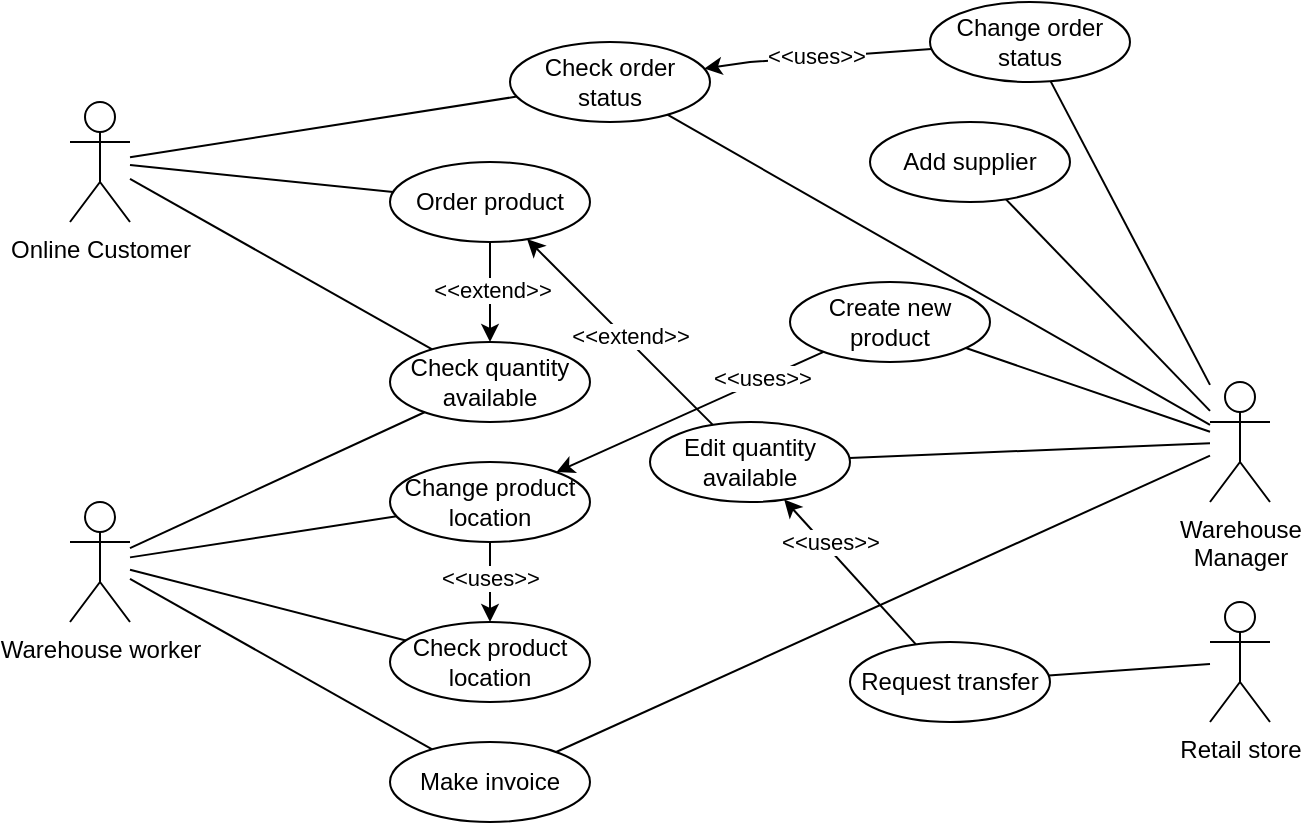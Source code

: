 <mxfile version="22.0.4" type="github">
  <diagram name="Page-1" id="K_CoQmZYbNx7r4Z0t0aO">
    <mxGraphModel dx="1024" dy="541" grid="1" gridSize="10" guides="1" tooltips="1" connect="1" arrows="1" fold="1" page="1" pageScale="1" pageWidth="850" pageHeight="1100" math="0" shadow="0">
      <root>
        <mxCell id="0" />
        <mxCell id="1" parent="0" />
        <mxCell id="8liYPduc2uAs6tRsskWf-4" value="Online Customer" style="shape=umlActor;verticalLabelPosition=bottom;verticalAlign=top;html=1;outlineConnect=0;" parent="1" vertex="1">
          <mxGeometry x="120" y="110" width="30" height="60" as="geometry" />
        </mxCell>
        <mxCell id="8liYPduc2uAs6tRsskWf-8" value="Order product" style="ellipse;whiteSpace=wrap;html=1;align=center;" parent="1" vertex="1">
          <mxGeometry x="280" y="140" width="100" height="40" as="geometry" />
        </mxCell>
        <mxCell id="8liYPduc2uAs6tRsskWf-9" value="Check quantity available" style="ellipse;whiteSpace=wrap;html=1;align=center;" parent="1" vertex="1">
          <mxGeometry x="280" y="230" width="100" height="40" as="geometry" />
        </mxCell>
        <mxCell id="8liYPduc2uAs6tRsskWf-11" value="" style="endArrow=classic;html=1;rounded=0;" parent="1" source="8liYPduc2uAs6tRsskWf-8" target="8liYPduc2uAs6tRsskWf-9" edge="1">
          <mxGeometry width="50" height="50" relative="1" as="geometry">
            <mxPoint x="290" y="260" as="sourcePoint" />
            <mxPoint x="340" y="210" as="targetPoint" />
          </mxGeometry>
        </mxCell>
        <mxCell id="8liYPduc2uAs6tRsskWf-12" value="&amp;lt;&amp;lt;extend&amp;gt;&amp;gt;" style="edgeLabel;html=1;align=center;verticalAlign=middle;resizable=0;points=[];" parent="8liYPduc2uAs6tRsskWf-11" vertex="1" connectable="0">
          <mxGeometry x="-0.048" y="1" relative="1" as="geometry">
            <mxPoint as="offset" />
          </mxGeometry>
        </mxCell>
        <mxCell id="8liYPduc2uAs6tRsskWf-14" value="" style="endArrow=none;html=1;rounded=0;" parent="1" source="8liYPduc2uAs6tRsskWf-4" target="8liYPduc2uAs6tRsskWf-8" edge="1">
          <mxGeometry width="50" height="50" relative="1" as="geometry">
            <mxPoint x="290" y="200" as="sourcePoint" />
            <mxPoint x="340" y="150" as="targetPoint" />
          </mxGeometry>
        </mxCell>
        <mxCell id="8liYPduc2uAs6tRsskWf-15" value="" style="endArrow=none;html=1;rounded=0;" parent="1" source="8liYPduc2uAs6tRsskWf-4" target="8liYPduc2uAs6tRsskWf-9" edge="1">
          <mxGeometry width="50" height="50" relative="1" as="geometry">
            <mxPoint x="290" y="200" as="sourcePoint" />
            <mxPoint x="340" y="150" as="targetPoint" />
          </mxGeometry>
        </mxCell>
        <mxCell id="8liYPduc2uAs6tRsskWf-16" value="Edit quantity available" style="ellipse;whiteSpace=wrap;html=1;align=center;" parent="1" vertex="1">
          <mxGeometry x="410" y="270" width="100" height="40" as="geometry" />
        </mxCell>
        <mxCell id="8liYPduc2uAs6tRsskWf-20" value="Warehouse worker" style="shape=umlActor;verticalLabelPosition=bottom;verticalAlign=top;html=1;outlineConnect=0;" parent="1" vertex="1">
          <mxGeometry x="120" y="310" width="30" height="60" as="geometry" />
        </mxCell>
        <mxCell id="8liYPduc2uAs6tRsskWf-21" value="" style="endArrow=none;html=1;rounded=0;" parent="1" source="8liYPduc2uAs6tRsskWf-20" target="8liYPduc2uAs6tRsskWf-9" edge="1">
          <mxGeometry width="50" height="50" relative="1" as="geometry">
            <mxPoint x="290" y="290" as="sourcePoint" />
            <mxPoint x="340" y="240" as="targetPoint" />
          </mxGeometry>
        </mxCell>
        <mxCell id="8liYPduc2uAs6tRsskWf-22" value="" style="endArrow=none;html=1;rounded=0;" parent="1" source="8liYPduc2uAs6tRsskWf-20" target="8liYPduc2uAs6tRsskWf-32" edge="1">
          <mxGeometry width="50" height="50" relative="1" as="geometry">
            <mxPoint x="290" y="290" as="sourcePoint" />
            <mxPoint x="340" y="240" as="targetPoint" />
          </mxGeometry>
        </mxCell>
        <mxCell id="8liYPduc2uAs6tRsskWf-23" value="Check product location" style="ellipse;whiteSpace=wrap;html=1;align=center;" parent="1" vertex="1">
          <mxGeometry x="280" y="370" width="100" height="40" as="geometry" />
        </mxCell>
        <mxCell id="8liYPduc2uAs6tRsskWf-24" value="" style="endArrow=none;html=1;rounded=0;" parent="1" source="8liYPduc2uAs6tRsskWf-20" target="8liYPduc2uAs6tRsskWf-23" edge="1">
          <mxGeometry width="50" height="50" relative="1" as="geometry">
            <mxPoint x="290" y="290" as="sourcePoint" />
            <mxPoint x="340" y="240" as="targetPoint" />
          </mxGeometry>
        </mxCell>
        <mxCell id="8liYPduc2uAs6tRsskWf-25" value="" style="endArrow=none;html=1;rounded=0;" parent="1" source="8liYPduc2uAs6tRsskWf-20" target="8liYPduc2uAs6tRsskWf-26" edge="1">
          <mxGeometry width="50" height="50" relative="1" as="geometry">
            <mxPoint x="290" y="290" as="sourcePoint" />
            <mxPoint x="340" y="240" as="targetPoint" />
          </mxGeometry>
        </mxCell>
        <mxCell id="8liYPduc2uAs6tRsskWf-26" value="Change product location" style="ellipse;whiteSpace=wrap;html=1;align=center;" parent="1" vertex="1">
          <mxGeometry x="280" y="290" width="100" height="40" as="geometry" />
        </mxCell>
        <mxCell id="8liYPduc2uAs6tRsskWf-27" value="" style="endArrow=classic;html=1;rounded=0;exitX=0.5;exitY=1;exitDx=0;exitDy=0;" parent="1" source="8liYPduc2uAs6tRsskWf-26" target="8liYPduc2uAs6tRsskWf-23" edge="1">
          <mxGeometry width="50" height="50" relative="1" as="geometry">
            <mxPoint x="290" y="330" as="sourcePoint" />
            <mxPoint x="340" y="280" as="targetPoint" />
          </mxGeometry>
        </mxCell>
        <mxCell id="8liYPduc2uAs6tRsskWf-28" value="&amp;lt;&amp;lt;uses&amp;gt;&amp;gt;" style="edgeLabel;html=1;align=center;verticalAlign=middle;resizable=0;points=[];" parent="8liYPduc2uAs6tRsskWf-27" vertex="1" connectable="0">
          <mxGeometry x="-0.126" relative="1" as="geometry">
            <mxPoint as="offset" />
          </mxGeometry>
        </mxCell>
        <mxCell id="8liYPduc2uAs6tRsskWf-29" value="Check order status" style="ellipse;whiteSpace=wrap;html=1;align=center;" parent="1" vertex="1">
          <mxGeometry x="340" y="80" width="100" height="40" as="geometry" />
        </mxCell>
        <mxCell id="8liYPduc2uAs6tRsskWf-30" value="" style="endArrow=none;html=1;rounded=0;" parent="1" source="8liYPduc2uAs6tRsskWf-29" target="8liYPduc2uAs6tRsskWf-4" edge="1">
          <mxGeometry width="50" height="50" relative="1" as="geometry">
            <mxPoint x="290" y="290" as="sourcePoint" />
            <mxPoint x="340" y="240" as="targetPoint" />
          </mxGeometry>
        </mxCell>
        <mxCell id="8liYPduc2uAs6tRsskWf-31" value="" style="endArrow=none;html=1;rounded=0;" parent="1" source="8liYPduc2uAs6tRsskWf-29" target="8liYPduc2uAs6tRsskWf-33" edge="1">
          <mxGeometry width="50" height="50" relative="1" as="geometry">
            <mxPoint x="290" y="290" as="sourcePoint" />
            <mxPoint x="490" y="150" as="targetPoint" />
          </mxGeometry>
        </mxCell>
        <mxCell id="8liYPduc2uAs6tRsskWf-32" value="Make invoice" style="ellipse;whiteSpace=wrap;html=1;align=center;" parent="1" vertex="1">
          <mxGeometry x="280" y="430" width="100" height="40" as="geometry" />
        </mxCell>
        <mxCell id="8liYPduc2uAs6tRsskWf-33" value="Warehouse&lt;br&gt;Manager" style="shape=umlActor;verticalLabelPosition=bottom;verticalAlign=top;html=1;outlineConnect=0;" parent="1" vertex="1">
          <mxGeometry x="690" y="250" width="30" height="60" as="geometry" />
        </mxCell>
        <mxCell id="8liYPduc2uAs6tRsskWf-34" value="" style="endArrow=none;html=1;rounded=0;" parent="1" source="8liYPduc2uAs6tRsskWf-32" target="8liYPduc2uAs6tRsskWf-33" edge="1">
          <mxGeometry width="50" height="50" relative="1" as="geometry">
            <mxPoint x="290" y="390" as="sourcePoint" />
            <mxPoint x="340" y="340" as="targetPoint" />
          </mxGeometry>
        </mxCell>
        <mxCell id="8liYPduc2uAs6tRsskWf-35" value="" style="endArrow=none;html=1;rounded=0;" parent="1" source="8liYPduc2uAs6tRsskWf-33" target="8liYPduc2uAs6tRsskWf-16" edge="1">
          <mxGeometry width="50" height="50" relative="1" as="geometry">
            <mxPoint x="380" y="380" as="sourcePoint" />
            <mxPoint x="607.269" y="246.52" as="targetPoint" />
          </mxGeometry>
        </mxCell>
        <mxCell id="8liYPduc2uAs6tRsskWf-36" value="Change order status" style="ellipse;whiteSpace=wrap;html=1;align=center;" parent="1" vertex="1">
          <mxGeometry x="550" y="60" width="100" height="40" as="geometry" />
        </mxCell>
        <mxCell id="8liYPduc2uAs6tRsskWf-37" value="" style="endArrow=classic;html=1;rounded=0;startArrow=none;startFill=0;endFill=1;" parent="1" source="8liYPduc2uAs6tRsskWf-36" target="8liYPduc2uAs6tRsskWf-29" edge="1">
          <mxGeometry width="50" height="50" relative="1" as="geometry">
            <mxPoint x="420" y="115" as="sourcePoint" />
            <mxPoint x="470" y="65" as="targetPoint" />
            <Array as="points">
              <mxPoint x="460" y="90" />
            </Array>
          </mxGeometry>
        </mxCell>
        <mxCell id="8liYPduc2uAs6tRsskWf-38" value="&amp;lt;&amp;lt;uses&amp;gt;&amp;gt;" style="edgeLabel;html=1;align=center;verticalAlign=middle;resizable=0;points=[];" parent="8liYPduc2uAs6tRsskWf-37" vertex="1" connectable="0">
          <mxGeometry x="0.024" y="-1" relative="1" as="geometry">
            <mxPoint as="offset" />
          </mxGeometry>
        </mxCell>
        <mxCell id="8liYPduc2uAs6tRsskWf-39" value="" style="endArrow=none;html=1;rounded=0;" parent="1" source="8liYPduc2uAs6tRsskWf-33" target="8liYPduc2uAs6tRsskWf-36" edge="1">
          <mxGeometry width="50" height="50" relative="1" as="geometry">
            <mxPoint x="380" y="220" as="sourcePoint" />
            <mxPoint x="430" y="170" as="targetPoint" />
          </mxGeometry>
        </mxCell>
        <mxCell id="8liYPduc2uAs6tRsskWf-42" value="Retail store" style="shape=umlActor;verticalLabelPosition=bottom;verticalAlign=top;html=1;outlineConnect=0;" parent="1" vertex="1">
          <mxGeometry x="690" y="360" width="30" height="60" as="geometry" />
        </mxCell>
        <mxCell id="8liYPduc2uAs6tRsskWf-43" value="Request transfer" style="ellipse;whiteSpace=wrap;html=1;align=center;" parent="1" vertex="1">
          <mxGeometry x="510" y="380" width="100" height="40" as="geometry" />
        </mxCell>
        <mxCell id="8liYPduc2uAs6tRsskWf-44" value="" style="endArrow=none;html=1;rounded=0;" parent="1" source="8liYPduc2uAs6tRsskWf-43" target="8liYPduc2uAs6tRsskWf-42" edge="1">
          <mxGeometry width="50" height="50" relative="1" as="geometry">
            <mxPoint x="620" y="390" as="sourcePoint" />
            <mxPoint x="430" y="260" as="targetPoint" />
          </mxGeometry>
        </mxCell>
        <mxCell id="8liYPduc2uAs6tRsskWf-45" value="" style="endArrow=classic;html=1;rounded=0;" parent="1" source="8liYPduc2uAs6tRsskWf-43" target="8liYPduc2uAs6tRsskWf-16" edge="1">
          <mxGeometry width="50" height="50" relative="1" as="geometry">
            <mxPoint x="290" y="320" as="sourcePoint" />
            <mxPoint x="340" y="270" as="targetPoint" />
          </mxGeometry>
        </mxCell>
        <mxCell id="8liYPduc2uAs6tRsskWf-46" value="&amp;lt;&amp;lt;uses&amp;gt;&amp;gt;" style="edgeLabel;html=1;align=center;verticalAlign=middle;resizable=0;points=[];" parent="8liYPduc2uAs6tRsskWf-45" vertex="1" connectable="0">
          <mxGeometry x="-0.028" relative="1" as="geometry">
            <mxPoint x="-11" y="-16" as="offset" />
          </mxGeometry>
        </mxCell>
        <mxCell id="8liYPduc2uAs6tRsskWf-47" value="Add supplier" style="ellipse;whiteSpace=wrap;html=1;align=center;" parent="1" vertex="1">
          <mxGeometry x="520" y="120" width="100" height="40" as="geometry" />
        </mxCell>
        <mxCell id="8liYPduc2uAs6tRsskWf-48" value="" style="endArrow=none;html=1;rounded=0;" parent="1" source="8liYPduc2uAs6tRsskWf-33" target="8liYPduc2uAs6tRsskWf-47" edge="1">
          <mxGeometry width="50" height="50" relative="1" as="geometry">
            <mxPoint x="700" y="242" as="sourcePoint" />
            <mxPoint x="661" y="170" as="targetPoint" />
          </mxGeometry>
        </mxCell>
        <mxCell id="8liYPduc2uAs6tRsskWf-49" value="Create new product" style="ellipse;whiteSpace=wrap;html=1;align=center;" parent="1" vertex="1">
          <mxGeometry x="480" y="200" width="100" height="40" as="geometry" />
        </mxCell>
        <mxCell id="8liYPduc2uAs6tRsskWf-50" value="" style="endArrow=none;html=1;rounded=0;" parent="1" source="8liYPduc2uAs6tRsskWf-33" target="8liYPduc2uAs6tRsskWf-49" edge="1">
          <mxGeometry width="50" height="50" relative="1" as="geometry">
            <mxPoint x="740" y="279.996" as="sourcePoint" />
            <mxPoint x="711" y="265.97" as="targetPoint" />
          </mxGeometry>
        </mxCell>
        <mxCell id="LDxIyYS6u5jCBBEErQoB-1" value="" style="endArrow=classic;html=1;rounded=0;" edge="1" parent="1" source="8liYPduc2uAs6tRsskWf-16" target="8liYPduc2uAs6tRsskWf-8">
          <mxGeometry width="50" height="50" relative="1" as="geometry">
            <mxPoint x="420" y="290" as="sourcePoint" />
            <mxPoint x="470" y="240" as="targetPoint" />
          </mxGeometry>
        </mxCell>
        <mxCell id="LDxIyYS6u5jCBBEErQoB-3" value="&amp;lt;&amp;lt;extend&amp;gt;&amp;gt;" style="edgeLabel;html=1;align=center;verticalAlign=middle;resizable=0;points=[];" vertex="1" connectable="0" parent="LDxIyYS6u5jCBBEErQoB-1">
          <mxGeometry x="-0.065" y="-2" relative="1" as="geometry">
            <mxPoint as="offset" />
          </mxGeometry>
        </mxCell>
        <mxCell id="LDxIyYS6u5jCBBEErQoB-5" value="" style="endArrow=classic;html=1;rounded=0;" edge="1" parent="1" source="8liYPduc2uAs6tRsskWf-49" target="8liYPduc2uAs6tRsskWf-26">
          <mxGeometry width="50" height="50" relative="1" as="geometry">
            <mxPoint x="420" y="290" as="sourcePoint" />
            <mxPoint x="470" y="240" as="targetPoint" />
          </mxGeometry>
        </mxCell>
        <mxCell id="LDxIyYS6u5jCBBEErQoB-6" value="&amp;lt;&amp;lt;uses&amp;gt;&amp;gt;" style="edgeLabel;html=1;align=center;verticalAlign=middle;resizable=0;points=[];" vertex="1" connectable="0" parent="LDxIyYS6u5jCBBEErQoB-5">
          <mxGeometry x="-0.545" y="-1" relative="1" as="geometry">
            <mxPoint as="offset" />
          </mxGeometry>
        </mxCell>
      </root>
    </mxGraphModel>
  </diagram>
</mxfile>

